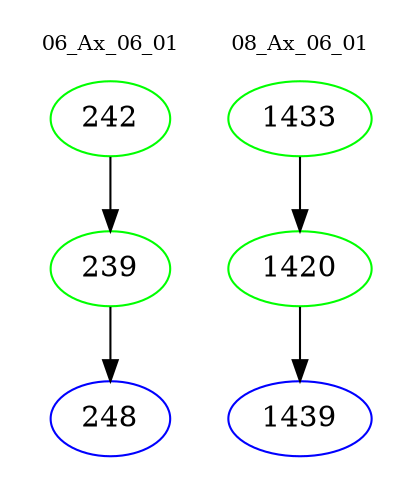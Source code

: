 digraph{
subgraph cluster_0 {
color = white
label = "06_Ax_06_01";
fontsize=10;
T0_242 [label="242", color="green"]
T0_242 -> T0_239 [color="black"]
T0_239 [label="239", color="green"]
T0_239 -> T0_248 [color="black"]
T0_248 [label="248", color="blue"]
}
subgraph cluster_1 {
color = white
label = "08_Ax_06_01";
fontsize=10;
T1_1433 [label="1433", color="green"]
T1_1433 -> T1_1420 [color="black"]
T1_1420 [label="1420", color="green"]
T1_1420 -> T1_1439 [color="black"]
T1_1439 [label="1439", color="blue"]
}
}
